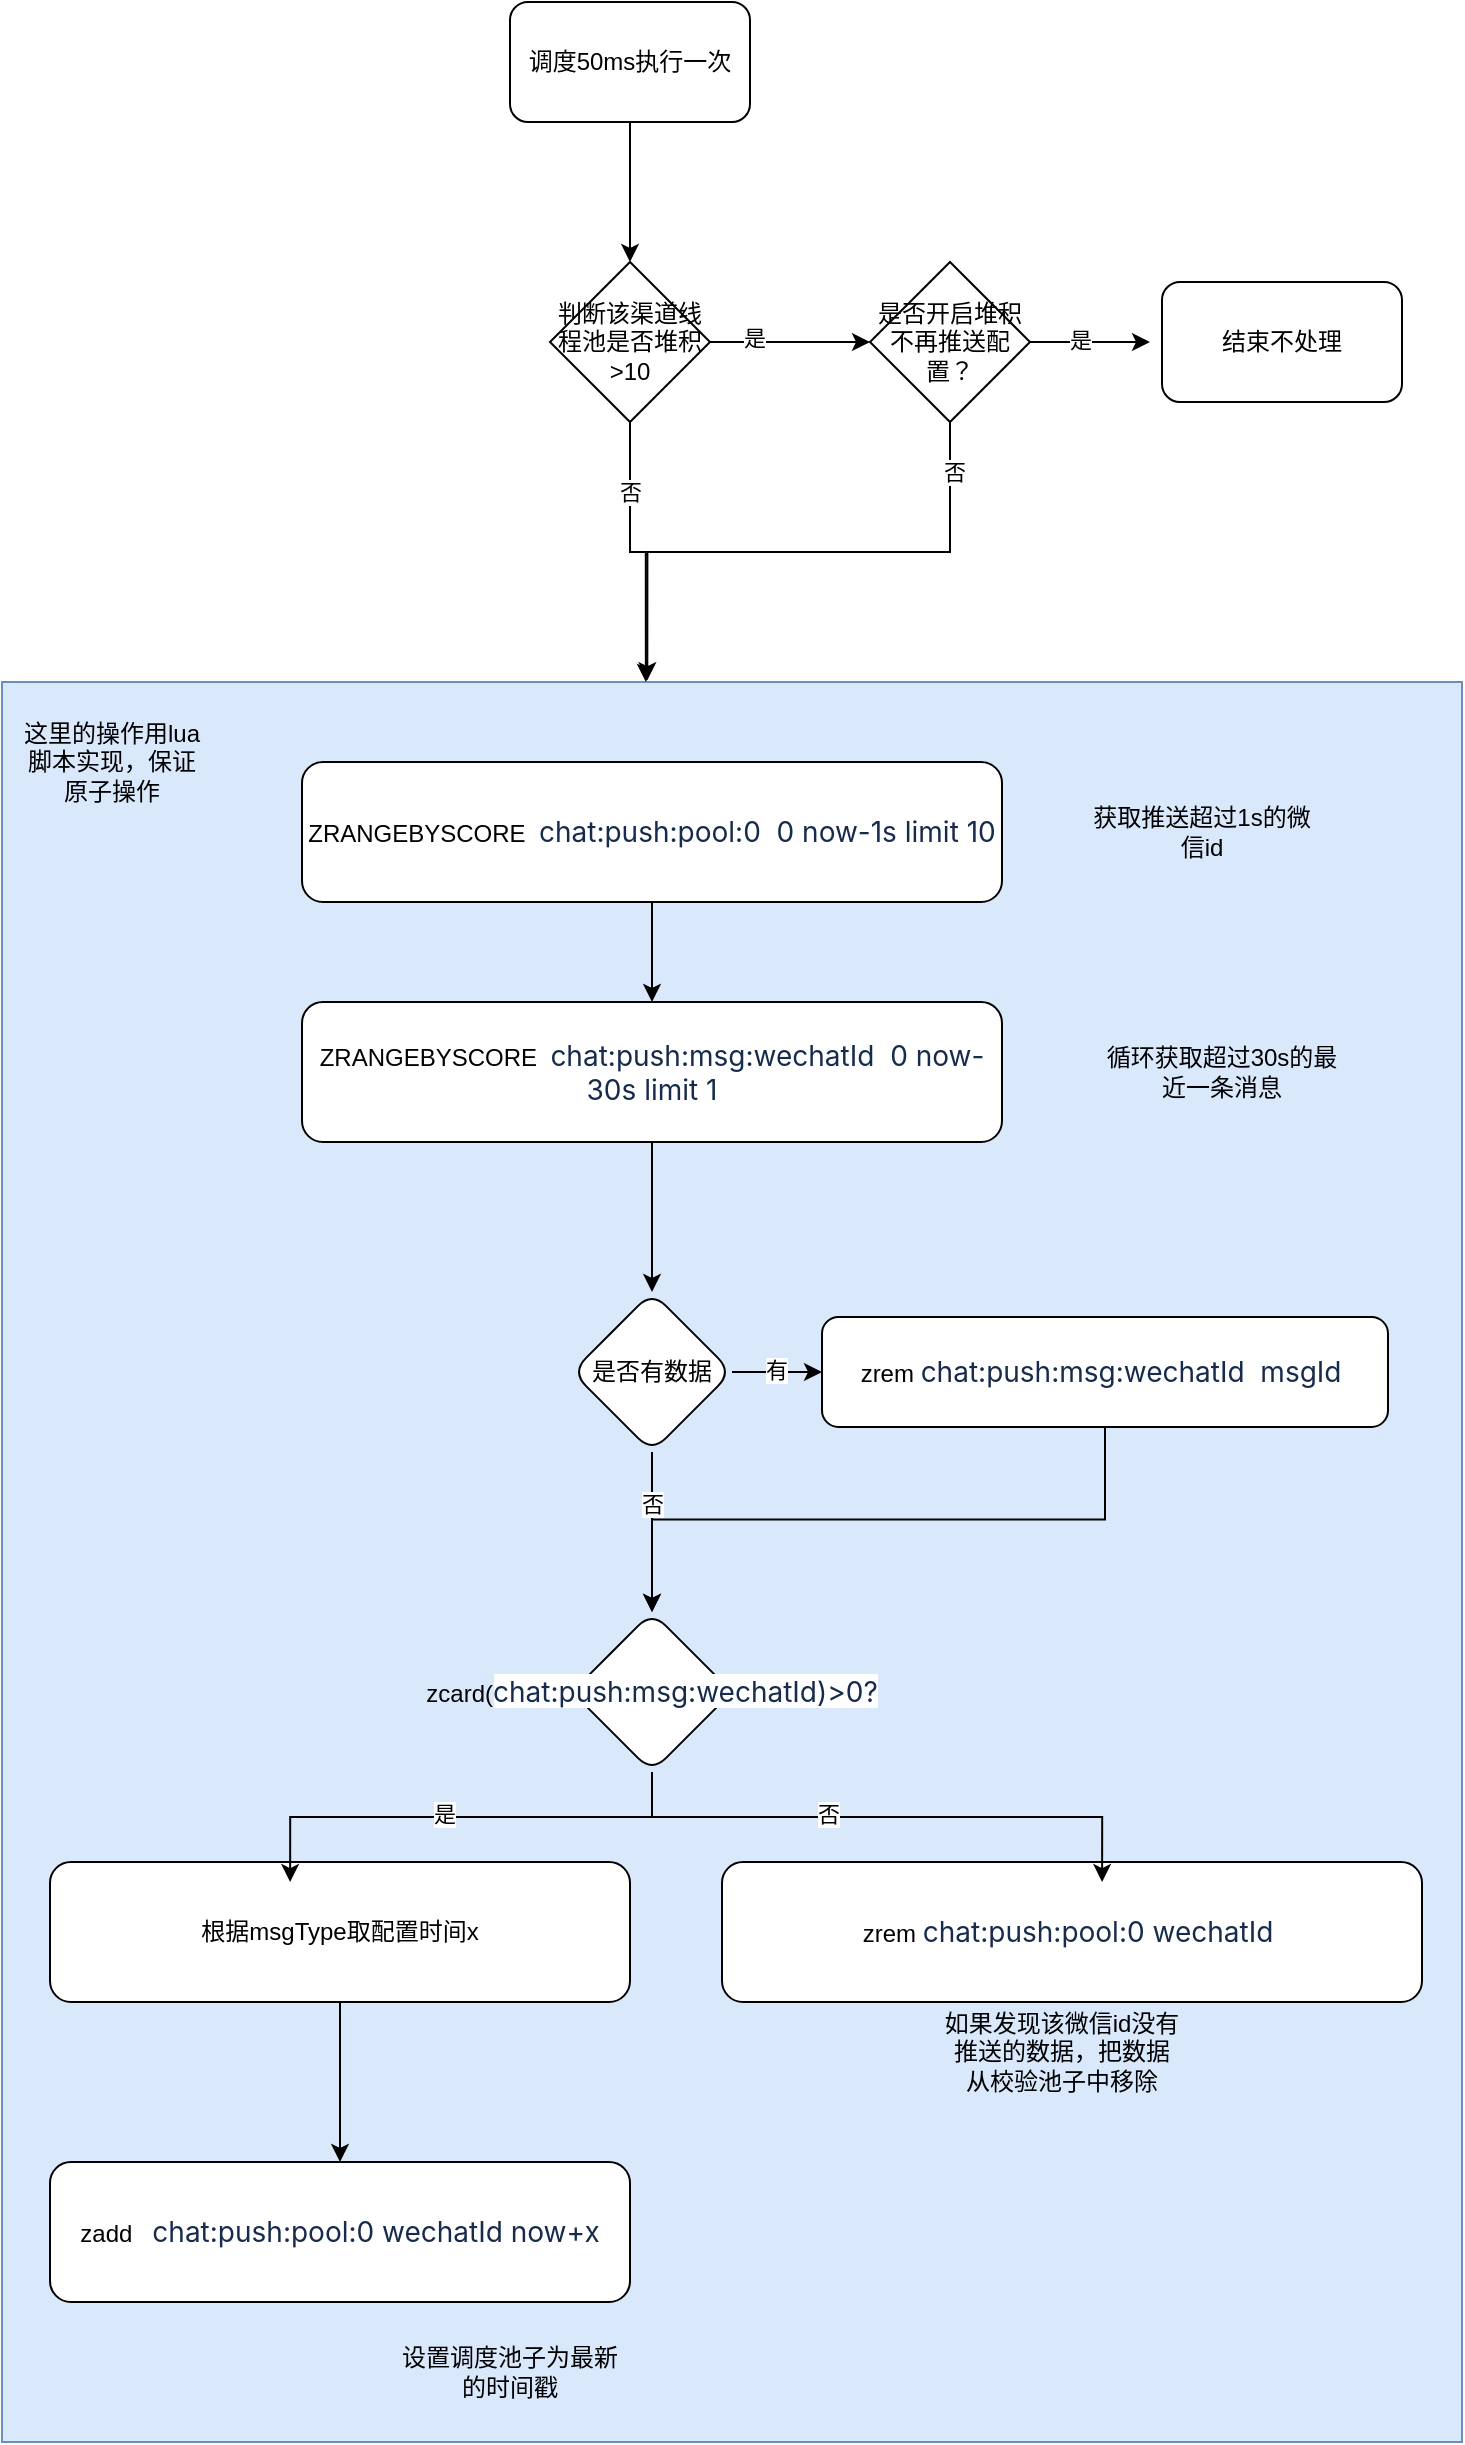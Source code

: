 <mxfile version="25.0.1">
  <diagram name="第 1 页" id="Dj7ZMOlqqRTxiMXy6nXF">
    <mxGraphModel dx="984" dy="1876" grid="1" gridSize="10" guides="1" tooltips="1" connect="1" arrows="1" fold="1" page="1" pageScale="1" pageWidth="827" pageHeight="1169" math="0" shadow="0">
      <root>
        <mxCell id="0" />
        <mxCell id="1" parent="0" />
        <mxCell id="oY4tXYWYpJa_dLLlIFJh-15" value="" style="rounded=0;whiteSpace=wrap;html=1;fillColor=#dae8fc;strokeColor=#6c8ebf;" parent="1" vertex="1">
          <mxGeometry x="100" y="-50" width="730" height="880" as="geometry" />
        </mxCell>
        <mxCell id="JLOEnSss2PFi8Fotbn9D-2" value="" style="edgeStyle=orthogonalEdgeStyle;rounded=0;orthogonalLoop=1;jettySize=auto;html=1;" parent="1" source="oY4tXYWYpJa_dLLlIFJh-2" target="JLOEnSss2PFi8Fotbn9D-1" edge="1">
          <mxGeometry relative="1" as="geometry" />
        </mxCell>
        <mxCell id="oY4tXYWYpJa_dLLlIFJh-2" value="ZRANGEBYSCORE&amp;nbsp;&amp;nbsp;&lt;span style=&quot;color: rgb(23, 43, 77); font-family: -apple-system, &amp;quot;system-ui&amp;quot;, &amp;quot;Segoe UI&amp;quot;, Roboto, Oxygen, Ubuntu, &amp;quot;Fira Sans&amp;quot;, &amp;quot;Droid Sans&amp;quot;, &amp;quot;Helvetica Neue&amp;quot;, sans-serif; font-size: 14px; text-align: start; background-color: rgb(255, 255, 255);&quot;&gt;chat:push:pool:0&amp;nbsp; 0 now-1s limit 10&lt;/span&gt;" style="rounded=1;whiteSpace=wrap;html=1;" parent="1" vertex="1">
          <mxGeometry x="250" y="-10" width="350" height="70" as="geometry" />
        </mxCell>
        <mxCell id="oY4tXYWYpJa_dLLlIFJh-3" value="获取推送超过1s的微信id" style="text;html=1;align=center;verticalAlign=middle;whiteSpace=wrap;rounded=0;" parent="1" vertex="1">
          <mxGeometry x="640" width="120" height="50" as="geometry" />
        </mxCell>
        <mxCell id="3K2m-tVRlr8SHnRRfaav-12" style="edgeStyle=orthogonalEdgeStyle;rounded=0;orthogonalLoop=1;jettySize=auto;html=1;exitX=0.5;exitY=1;exitDx=0;exitDy=0;entryX=0.5;entryY=0;entryDx=0;entryDy=0;" parent="1" source="oY4tXYWYpJa_dLLlIFJh-4" target="3K2m-tVRlr8SHnRRfaav-9" edge="1">
          <mxGeometry relative="1" as="geometry" />
        </mxCell>
        <mxCell id="oY4tXYWYpJa_dLLlIFJh-4" value="zrem&amp;nbsp;&lt;span style=&quot;color: rgb(23, 43, 77); font-family: -apple-system, &amp;quot;system-ui&amp;quot;, &amp;quot;Segoe UI&amp;quot;, Roboto, Oxygen, Ubuntu, &amp;quot;Fira Sans&amp;quot;, &amp;quot;Droid Sans&amp;quot;, &amp;quot;Helvetica Neue&amp;quot;, sans-serif; font-size: 14px; text-align: left; background-color: rgb(255, 255, 255);&quot;&gt;chat:push:msg:wechatId&amp;nbsp; msgId&amp;nbsp;&lt;/span&gt;" style="rounded=1;whiteSpace=wrap;html=1;" parent="1" vertex="1">
          <mxGeometry x="510" y="267.5" width="283" height="55" as="geometry" />
        </mxCell>
        <mxCell id="oY4tXYWYpJa_dLLlIFJh-6" value="循环获取超过30s的最近一条消息" style="text;html=1;align=center;verticalAlign=middle;whiteSpace=wrap;rounded=0;" parent="1" vertex="1">
          <mxGeometry x="650" y="120" width="120" height="50" as="geometry" />
        </mxCell>
        <mxCell id="oY4tXYWYpJa_dLLlIFJh-11" value="zrem&amp;nbsp;&lt;span style=&quot;color: rgb(23, 43, 77); font-family: -apple-system, &amp;quot;system-ui&amp;quot;, &amp;quot;Segoe UI&amp;quot;, Roboto, Oxygen, Ubuntu, &amp;quot;Fira Sans&amp;quot;, &amp;quot;Droid Sans&amp;quot;, &amp;quot;Helvetica Neue&amp;quot;, sans-serif; font-size: 14px; text-align: start; background-color: rgb(255, 255, 255);&quot;&gt;chat:push:pool:0&amp;nbsp;&lt;/span&gt;&lt;span style=&quot;color: rgb(23, 43, 77); font-family: -apple-system, &amp;quot;system-ui&amp;quot;, &amp;quot;Segoe UI&amp;quot;, Roboto, Oxygen, Ubuntu, &amp;quot;Fira Sans&amp;quot;, &amp;quot;Droid Sans&amp;quot;, &amp;quot;Helvetica Neue&amp;quot;, sans-serif; font-size: 14px; text-align: left; background-color: rgb(255, 255, 255);&quot;&gt;wechatId&lt;/span&gt;&lt;span style=&quot;color: rgb(23, 43, 77); font-family: -apple-system, &amp;quot;system-ui&amp;quot;, &amp;quot;Segoe UI&amp;quot;, Roboto, Oxygen, Ubuntu, &amp;quot;Fira Sans&amp;quot;, &amp;quot;Droid Sans&amp;quot;, &amp;quot;Helvetica Neue&amp;quot;, sans-serif; font-size: 14px; text-align: start; background-color: rgb(255, 255, 255);&quot;&gt;&amp;nbsp;&lt;/span&gt;" style="rounded=1;whiteSpace=wrap;html=1;" parent="1" vertex="1">
          <mxGeometry x="460" y="540" width="350" height="70" as="geometry" />
        </mxCell>
        <mxCell id="oY4tXYWYpJa_dLLlIFJh-14" value="如果发现该微信id没有推送的数据，把数据从校验池子中移除" style="text;html=1;align=center;verticalAlign=middle;whiteSpace=wrap;rounded=0;" parent="1" vertex="1">
          <mxGeometry x="570" y="610" width="120" height="50" as="geometry" />
        </mxCell>
        <mxCell id="oY4tXYWYpJa_dLLlIFJh-16" value="这里的操作用lua脚本实现，保证原子操作" style="text;html=1;align=center;verticalAlign=middle;whiteSpace=wrap;rounded=0;" parent="1" vertex="1">
          <mxGeometry x="110" y="-40" width="90" height="60" as="geometry" />
        </mxCell>
        <mxCell id="F9HkP5EY566HUezfRSTH-2" value="" style="edgeStyle=orthogonalEdgeStyle;rounded=0;orthogonalLoop=1;jettySize=auto;html=1;" edge="1" parent="1" source="oY4tXYWYpJa_dLLlIFJh-17" target="F9HkP5EY566HUezfRSTH-1">
          <mxGeometry relative="1" as="geometry" />
        </mxCell>
        <mxCell id="oY4tXYWYpJa_dLLlIFJh-17" value="根据msgType取配置时间x" style="rounded=1;whiteSpace=wrap;html=1;" parent="1" vertex="1">
          <mxGeometry x="124" y="540" width="290" height="70" as="geometry" />
        </mxCell>
        <mxCell id="oY4tXYWYpJa_dLLlIFJh-20" value="设置调度池子为最新的时间戳" style="text;html=1;align=center;verticalAlign=middle;whiteSpace=wrap;rounded=0;" parent="1" vertex="1">
          <mxGeometry x="294" y="770" width="120" height="50" as="geometry" />
        </mxCell>
        <mxCell id="3K2m-tVRlr8SHnRRfaav-2" value="" style="edgeStyle=orthogonalEdgeStyle;rounded=0;orthogonalLoop=1;jettySize=auto;html=1;" parent="1" source="JLOEnSss2PFi8Fotbn9D-1" target="3K2m-tVRlr8SHnRRfaav-1" edge="1">
          <mxGeometry relative="1" as="geometry" />
        </mxCell>
        <mxCell id="JLOEnSss2PFi8Fotbn9D-1" value="ZRANGEBYSCORE&amp;nbsp;&amp;nbsp;&lt;span style=&quot;color: rgb(23, 43, 77); font-family: -apple-system, &amp;quot;system-ui&amp;quot;, &amp;quot;Segoe UI&amp;quot;, Roboto, Oxygen, Ubuntu, &amp;quot;Fira Sans&amp;quot;, &amp;quot;Droid Sans&amp;quot;, &amp;quot;Helvetica Neue&amp;quot;, sans-serif; font-size: 14px; text-align: left; background-color: rgb(255, 255, 255);&quot;&gt;chat:push:msg:wechatId&lt;/span&gt;&lt;span style=&quot;color: rgb(23, 43, 77); font-family: -apple-system, &amp;quot;system-ui&amp;quot;, &amp;quot;Segoe UI&amp;quot;, Roboto, Oxygen, Ubuntu, &amp;quot;Fira Sans&amp;quot;, &amp;quot;Droid Sans&amp;quot;, &amp;quot;Helvetica Neue&amp;quot;, sans-serif; font-size: 14px; text-align: start; background-color: rgb(255, 255, 255);&quot;&gt;&amp;nbsp; 0 now-30s limit 1&lt;/span&gt;" style="rounded=1;whiteSpace=wrap;html=1;" parent="1" vertex="1">
          <mxGeometry x="250" y="110" width="350" height="70" as="geometry" />
        </mxCell>
        <mxCell id="3K2m-tVRlr8SHnRRfaav-7" style="edgeStyle=orthogonalEdgeStyle;rounded=0;orthogonalLoop=1;jettySize=auto;html=1;exitX=1;exitY=0.5;exitDx=0;exitDy=0;entryX=0;entryY=0.5;entryDx=0;entryDy=0;" parent="1" source="3K2m-tVRlr8SHnRRfaav-1" target="oY4tXYWYpJa_dLLlIFJh-4" edge="1">
          <mxGeometry relative="1" as="geometry" />
        </mxCell>
        <mxCell id="3K2m-tVRlr8SHnRRfaav-8" value="有" style="edgeLabel;html=1;align=center;verticalAlign=middle;resizable=0;points=[];" parent="3K2m-tVRlr8SHnRRfaav-7" vertex="1" connectable="0">
          <mxGeometry x="-0.022" y="1" relative="1" as="geometry">
            <mxPoint as="offset" />
          </mxGeometry>
        </mxCell>
        <mxCell id="3K2m-tVRlr8SHnRRfaav-10" value="" style="edgeStyle=orthogonalEdgeStyle;rounded=0;orthogonalLoop=1;jettySize=auto;html=1;" parent="1" source="3K2m-tVRlr8SHnRRfaav-1" target="3K2m-tVRlr8SHnRRfaav-9" edge="1">
          <mxGeometry relative="1" as="geometry" />
        </mxCell>
        <mxCell id="3K2m-tVRlr8SHnRRfaav-11" value="否" style="edgeLabel;html=1;align=center;verticalAlign=middle;resizable=0;points=[];" parent="3K2m-tVRlr8SHnRRfaav-10" vertex="1" connectable="0">
          <mxGeometry x="-0.35" relative="1" as="geometry">
            <mxPoint as="offset" />
          </mxGeometry>
        </mxCell>
        <mxCell id="3K2m-tVRlr8SHnRRfaav-1" value="是否有数据" style="rhombus;whiteSpace=wrap;html=1;rounded=1;" parent="1" vertex="1">
          <mxGeometry x="385" y="255" width="80" height="80" as="geometry" />
        </mxCell>
        <mxCell id="3K2m-tVRlr8SHnRRfaav-9" value="zcard(&lt;span style=&quot;color: rgb(23, 43, 77); font-family: -apple-system, &amp;quot;system-ui&amp;quot;, &amp;quot;Segoe UI&amp;quot;, Roboto, Oxygen, Ubuntu, &amp;quot;Fira Sans&amp;quot;, &amp;quot;Droid Sans&amp;quot;, &amp;quot;Helvetica Neue&amp;quot;, sans-serif; font-size: 14px; text-align: left; background-color: rgb(255, 255, 255);&quot;&gt;chat:push:msg:wechatId&lt;/span&gt;&lt;span style=&quot;color: rgb(23, 43, 77); font-family: -apple-system, &amp;quot;system-ui&amp;quot;, &amp;quot;Segoe UI&amp;quot;, Roboto, Oxygen, Ubuntu, &amp;quot;Fira Sans&amp;quot;, &amp;quot;Droid Sans&amp;quot;, &amp;quot;Helvetica Neue&amp;quot;, sans-serif; font-size: 14px; text-align: start; background-color: rgb(255, 255, 255);&quot;&gt;)&amp;gt;0?&lt;/span&gt;" style="rhombus;whiteSpace=wrap;html=1;rounded=1;" parent="1" vertex="1">
          <mxGeometry x="385" y="415" width="80" height="80" as="geometry" />
        </mxCell>
        <mxCell id="3K2m-tVRlr8SHnRRfaav-13" style="edgeStyle=orthogonalEdgeStyle;rounded=0;orthogonalLoop=1;jettySize=auto;html=1;exitX=0.5;exitY=1;exitDx=0;exitDy=0;entryX=0.414;entryY=0.143;entryDx=0;entryDy=0;entryPerimeter=0;" parent="1" source="3K2m-tVRlr8SHnRRfaav-9" target="oY4tXYWYpJa_dLLlIFJh-17" edge="1">
          <mxGeometry relative="1" as="geometry" />
        </mxCell>
        <mxCell id="3K2m-tVRlr8SHnRRfaav-15" value="是" style="edgeLabel;html=1;align=center;verticalAlign=middle;resizable=0;points=[];" parent="3K2m-tVRlr8SHnRRfaav-13" vertex="1" connectable="0">
          <mxGeometry x="0.072" y="-3" relative="1" as="geometry">
            <mxPoint y="1" as="offset" />
          </mxGeometry>
        </mxCell>
        <mxCell id="3K2m-tVRlr8SHnRRfaav-14" style="edgeStyle=orthogonalEdgeStyle;rounded=0;orthogonalLoop=1;jettySize=auto;html=1;exitX=0.5;exitY=1;exitDx=0;exitDy=0;entryX=0.543;entryY=0.143;entryDx=0;entryDy=0;entryPerimeter=0;" parent="1" source="3K2m-tVRlr8SHnRRfaav-9" target="oY4tXYWYpJa_dLLlIFJh-11" edge="1">
          <mxGeometry relative="1" as="geometry" />
        </mxCell>
        <mxCell id="3K2m-tVRlr8SHnRRfaav-16" value="否" style="edgeLabel;html=1;align=center;verticalAlign=middle;resizable=0;points=[];" parent="3K2m-tVRlr8SHnRRfaav-14" vertex="1" connectable="0">
          <mxGeometry x="-0.211" y="3" relative="1" as="geometry">
            <mxPoint y="1" as="offset" />
          </mxGeometry>
        </mxCell>
        <mxCell id="qrEjBD7WP3gps802zZGa-11" style="edgeStyle=orthogonalEdgeStyle;rounded=0;orthogonalLoop=1;jettySize=auto;html=1;exitX=0.5;exitY=1;exitDx=0;exitDy=0;entryX=0.5;entryY=0;entryDx=0;entryDy=0;" parent="1" source="qrEjBD7WP3gps802zZGa-1" target="qrEjBD7WP3gps802zZGa-4" edge="1">
          <mxGeometry relative="1" as="geometry" />
        </mxCell>
        <mxCell id="qrEjBD7WP3gps802zZGa-1" value="调度50ms执行一次" style="rounded=1;whiteSpace=wrap;html=1;" parent="1" vertex="1">
          <mxGeometry x="354" y="-390" width="120" height="60" as="geometry" />
        </mxCell>
        <mxCell id="qrEjBD7WP3gps802zZGa-8" value="" style="edgeStyle=orthogonalEdgeStyle;rounded=0;orthogonalLoop=1;jettySize=auto;html=1;" parent="1" source="qrEjBD7WP3gps802zZGa-4" target="qrEjBD7WP3gps802zZGa-7" edge="1">
          <mxGeometry relative="1" as="geometry" />
        </mxCell>
        <mxCell id="qrEjBD7WP3gps802zZGa-17" value="是" style="edgeLabel;html=1;align=center;verticalAlign=middle;resizable=0;points=[];" parent="qrEjBD7WP3gps802zZGa-8" vertex="1" connectable="0">
          <mxGeometry x="-0.45" y="2" relative="1" as="geometry">
            <mxPoint as="offset" />
          </mxGeometry>
        </mxCell>
        <mxCell id="qrEjBD7WP3gps802zZGa-4" value="判断该渠道线程池是否堆积&amp;gt;10" style="rhombus;whiteSpace=wrap;html=1;" parent="1" vertex="1">
          <mxGeometry x="374" y="-260" width="80" height="80" as="geometry" />
        </mxCell>
        <mxCell id="qrEjBD7WP3gps802zZGa-10" value="" style="edgeStyle=orthogonalEdgeStyle;rounded=0;orthogonalLoop=1;jettySize=auto;html=1;" parent="1" source="qrEjBD7WP3gps802zZGa-7" edge="1">
          <mxGeometry relative="1" as="geometry">
            <mxPoint x="674" y="-220" as="targetPoint" />
          </mxGeometry>
        </mxCell>
        <mxCell id="qrEjBD7WP3gps802zZGa-16" value="是" style="edgeLabel;html=1;align=center;verticalAlign=middle;resizable=0;points=[];" parent="qrEjBD7WP3gps802zZGa-10" vertex="1" connectable="0">
          <mxGeometry x="-0.174" y="1" relative="1" as="geometry">
            <mxPoint as="offset" />
          </mxGeometry>
        </mxCell>
        <mxCell id="qrEjBD7WP3gps802zZGa-7" value="是否开启堆积不再推送配置？" style="rhombus;whiteSpace=wrap;html=1;" parent="1" vertex="1">
          <mxGeometry x="534" y="-260" width="80" height="80" as="geometry" />
        </mxCell>
        <mxCell id="qrEjBD7WP3gps802zZGa-12" value="结束不处理" style="rounded=1;whiteSpace=wrap;html=1;" parent="1" vertex="1">
          <mxGeometry x="680" y="-250" width="120" height="60" as="geometry" />
        </mxCell>
        <mxCell id="qrEjBD7WP3gps802zZGa-13" style="edgeStyle=orthogonalEdgeStyle;rounded=0;orthogonalLoop=1;jettySize=auto;html=1;exitX=0.5;exitY=1;exitDx=0;exitDy=0;entryX=0.441;entryY=0;entryDx=0;entryDy=0;entryPerimeter=0;" parent="1" source="qrEjBD7WP3gps802zZGa-4" target="oY4tXYWYpJa_dLLlIFJh-15" edge="1">
          <mxGeometry relative="1" as="geometry" />
        </mxCell>
        <mxCell id="qrEjBD7WP3gps802zZGa-18" value="否" style="edgeLabel;html=1;align=center;verticalAlign=middle;resizable=0;points=[];" parent="qrEjBD7WP3gps802zZGa-13" vertex="1" connectable="0">
          <mxGeometry x="-0.496" relative="1" as="geometry">
            <mxPoint as="offset" />
          </mxGeometry>
        </mxCell>
        <mxCell id="qrEjBD7WP3gps802zZGa-14" style="edgeStyle=orthogonalEdgeStyle;rounded=0;orthogonalLoop=1;jettySize=auto;html=1;exitX=0.5;exitY=1;exitDx=0;exitDy=0;entryX=0.442;entryY=-0.001;entryDx=0;entryDy=0;entryPerimeter=0;" parent="1" source="qrEjBD7WP3gps802zZGa-7" target="oY4tXYWYpJa_dLLlIFJh-15" edge="1">
          <mxGeometry relative="1" as="geometry" />
        </mxCell>
        <mxCell id="qrEjBD7WP3gps802zZGa-15" value="否" style="edgeLabel;html=1;align=center;verticalAlign=middle;resizable=0;points=[];" parent="qrEjBD7WP3gps802zZGa-14" vertex="1" connectable="0">
          <mxGeometry x="-0.827" y="2" relative="1" as="geometry">
            <mxPoint as="offset" />
          </mxGeometry>
        </mxCell>
        <mxCell id="F9HkP5EY566HUezfRSTH-1" value="zadd&amp;nbsp;&amp;nbsp;&amp;nbsp;&lt;span style=&quot;color: rgb(23, 43, 77); font-family: -apple-system, &amp;quot;system-ui&amp;quot;, &amp;quot;Segoe UI&amp;quot;, Roboto, Oxygen, Ubuntu, &amp;quot;Fira Sans&amp;quot;, &amp;quot;Droid Sans&amp;quot;, &amp;quot;Helvetica Neue&amp;quot;, sans-serif; font-size: 14px; text-align: start; background-color: rgb(255, 255, 255);&quot;&gt;chat:push:pool:0&amp;nbsp;&lt;/span&gt;&lt;span style=&quot;color: rgb(23, 43, 77); font-family: -apple-system, &amp;quot;system-ui&amp;quot;, &amp;quot;Segoe UI&amp;quot;, Roboto, Oxygen, Ubuntu, &amp;quot;Fira Sans&amp;quot;, &amp;quot;Droid Sans&amp;quot;, &amp;quot;Helvetica Neue&amp;quot;, sans-serif; font-size: 14px; text-align: left; background-color: rgb(255, 255, 255);&quot;&gt;wechatId now+x&lt;/span&gt;" style="rounded=1;whiteSpace=wrap;html=1;" vertex="1" parent="1">
          <mxGeometry x="124" y="690" width="290" height="70" as="geometry" />
        </mxCell>
      </root>
    </mxGraphModel>
  </diagram>
</mxfile>
